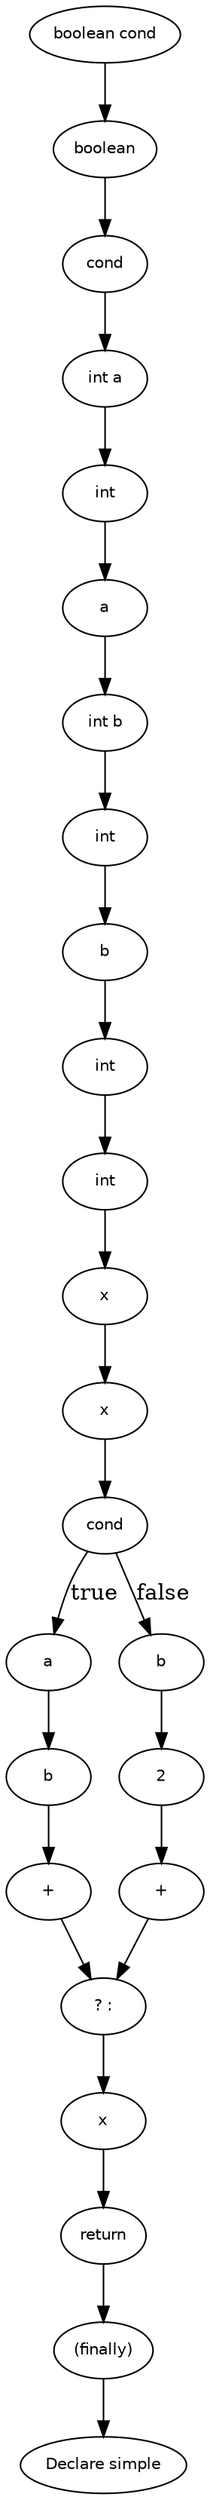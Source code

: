 digraph simple {
  19 [
    label = b,
    fontname = Helvetica,
    fontsize = 10
  ];
  18 [
    label = a,
    fontname = Helvetica,
    fontsize = 10
  ];
  17 [
    label = "+",
    fontname = Helvetica,
    fontsize = 10
  ];
  16 [
    label = cond,
    fontname = Helvetica,
    fontsize = 10
  ];
  15 [
    label = "? :",
    fontname = Helvetica,
    fontsize = 10
  ];
  14 [
    label = x,
    fontname = Helvetica,
    fontsize = 10
  ];
  13 [
    label = x,
    fontname = Helvetica,
    fontsize = 10
  ];
  12 [
    label = int,
    fontname = Helvetica,
    fontsize = 10
  ];
  11 [
    label = int,
    fontname = Helvetica,
    fontsize = 10
  ];
  10 [
    label = b,
    fontname = Helvetica,
    fontsize = 10
  ];
  9 [
    label = int,
    fontname = Helvetica,
    fontsize = 10
  ];
  8 [
    label = "int b",
    fontname = Helvetica,
    fontsize = 10
  ];
  7 [
    label = a,
    fontname = Helvetica,
    fontsize = 10
  ];
  6 [
    label = int,
    fontname = Helvetica,
    fontsize = 10
  ];
  5 [
    label = "int a",
    fontname = Helvetica,
    fontsize = 10
  ];
  4 [
    label = cond,
    fontname = Helvetica,
    fontsize = 10
  ];
  24 [
    label = x,
    fontname = Helvetica,
    fontsize = 10
  ];
  3 [
    label = boolean,
    fontname = Helvetica,
    fontsize = 10
  ];
  23 [
    label = return,
    fontname = Helvetica,
    fontsize = 10
  ];
  2 [
    label = "boolean cond",
    fontname = Helvetica,
    fontsize = 10
  ];
  22 [
    label = 2,
    fontname = Helvetica,
    fontsize = 10
  ];
  1 [
    label = "(finally)",
    fontname = Helvetica,
    fontsize = 10
  ];
  21 [
    label = b,
    fontname = Helvetica,
    fontsize = 10
  ];
  0 [
    label = "Declare simple",
    fontname = Helvetica,
    fontsize = 10
  ];
  20 [
    label = "+",
    fontname = Helvetica,
    fontsize = 10
  ];
  18 -> 19 [
    label = ""
  ];
  4 -> 5 [
    label = ""
  ];
  16 -> 18 [
    label = true
  ];
  3 -> 4 [
    label = ""
  ];
  7 -> 8 [
    label = ""
  ];
  23 -> 1 [
    label = ""
  ];
  24 -> 23 [
    label = ""
  ];
  15 -> 24 [
    label = ""
  ];
  6 -> 7 [
    label = ""
  ];
  11 -> 12 [
    label = ""
  ];
  10 -> 11 [
    label = ""
  ];
  9 -> 10 [
    label = ""
  ];
  8 -> 9 [
    label = ""
  ];
  21 -> 22 [
    label = ""
  ];
  2 -> 3 [
    label = ""
  ];
  20 -> 15 [
    label = ""
  ];
  16 -> 21 [
    label = false
  ];
  22 -> 20 [
    label = ""
  ];
  1 -> 0 [
    label = ""
  ];
  14 -> 16 [
    label = ""
  ];
  13 -> 14 [
    label = ""
  ];
  12 -> 13 [
    label = ""
  ];
  17 -> 15 [
    label = ""
  ];
  5 -> 6 [
    label = ""
  ];
  19 -> 17 [
    label = ""
  ];
}
